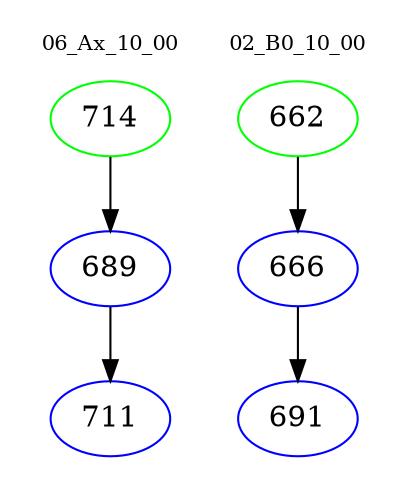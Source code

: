 digraph{
subgraph cluster_0 {
color = white
label = "06_Ax_10_00";
fontsize=10;
T0_714 [label="714", color="green"]
T0_714 -> T0_689 [color="black"]
T0_689 [label="689", color="blue"]
T0_689 -> T0_711 [color="black"]
T0_711 [label="711", color="blue"]
}
subgraph cluster_1 {
color = white
label = "02_B0_10_00";
fontsize=10;
T1_662 [label="662", color="green"]
T1_662 -> T1_666 [color="black"]
T1_666 [label="666", color="blue"]
T1_666 -> T1_691 [color="black"]
T1_691 [label="691", color="blue"]
}
}
